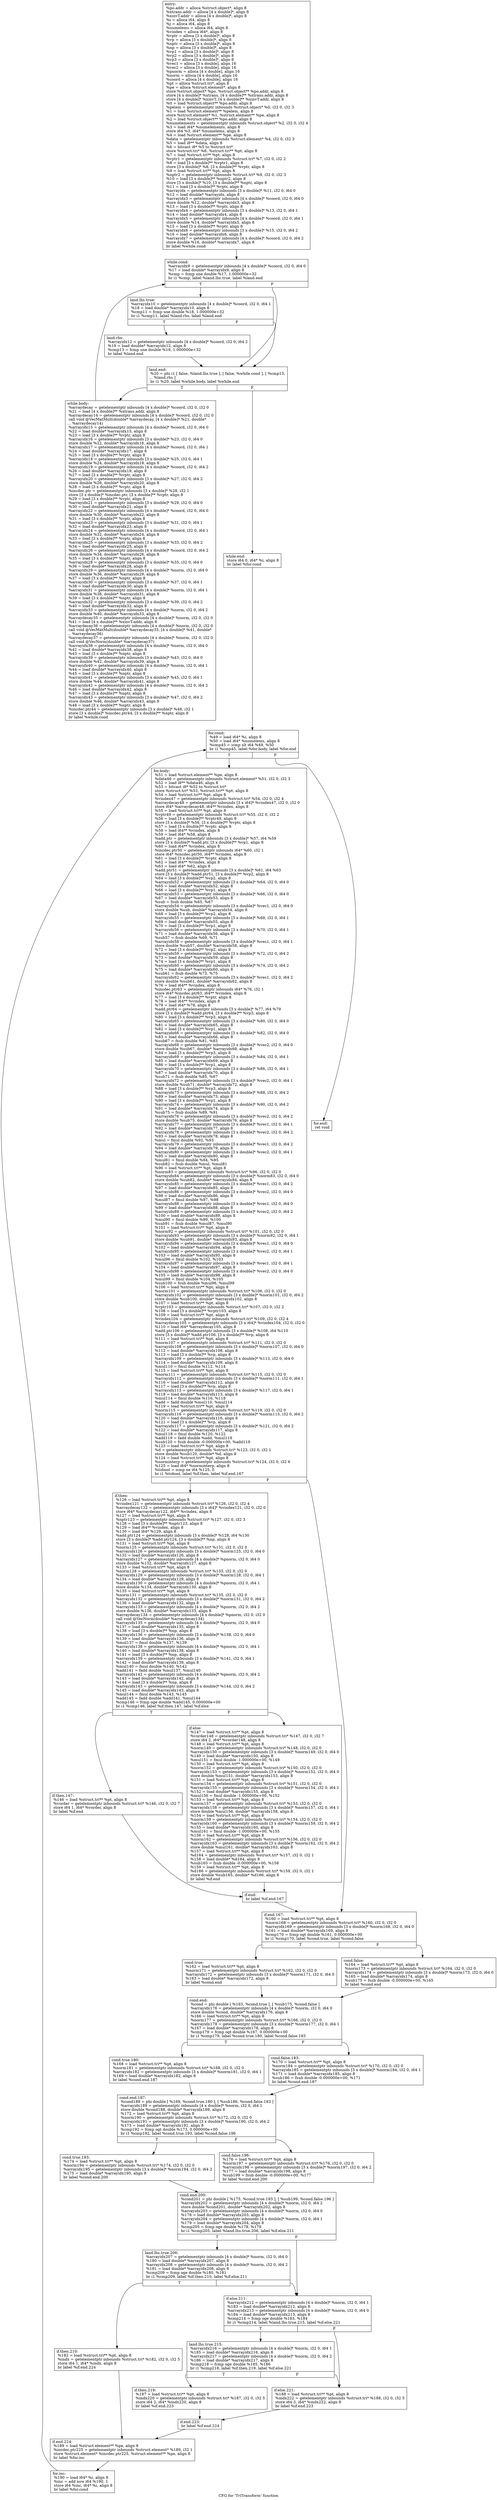 digraph "CFG for 'TriTransform' function" {
	label="CFG for 'TriTransform' function";

	Node0x60a6de0 [shape=record,label="{entry:\l  %po.addr = alloca %struct.object*, align 8\l  %xtrans.addr = alloca [4 x double]*, align 8\l  %xinvT.addr = alloca [4 x double]*, align 8\l  %i = alloca i64, align 8\l  %j = alloca i64, align 8\l  %numelems = alloca i64, align 8\l  %vindex = alloca i64*, align 8\l  %vptr = alloca [3 x double]*, align 8\l  %vp = alloca [3 x double]*, align 8\l  %nptr = alloca [3 x double]*, align 8\l  %np = alloca [3 x double]*, align 8\l  %vp1 = alloca [3 x double]*, align 8\l  %vp2 = alloca [3 x double]*, align 8\l  %vp3 = alloca [3 x double]*, align 8\l  %vec1 = alloca [3 x double], align 16\l  %vec2 = alloca [3 x double], align 16\l  %pnorm = alloca [4 x double], align 16\l  %norm = alloca [4 x double], align 16\l  %coord = alloca [4 x double], align 16\l  %pt = alloca %struct.tri*, align 8\l  %pe = alloca %struct.element*, align 8\l  store %struct.object* %po, %struct.object** %po.addr, align 8\l  store [4 x double]* %xtrans, [4 x double]** %xtrans.addr, align 8\l  store [4 x double]* %xinvT, [4 x double]** %xinvT.addr, align 8\l  %0 = load %struct.object** %po.addr, align 8\l  %pelem = getelementptr inbounds %struct.object* %0, i32 0, i32 3\l  %1 = load %struct.element** %pelem, align 8\l  store %struct.element* %1, %struct.element** %pe, align 8\l  %2 = load %struct.object** %po.addr, align 8\l  %numelements = getelementptr inbounds %struct.object* %2, i32 0, i32 4\l  %3 = load i64* %numelements, align 8\l  store i64 %3, i64* %numelems, align 8\l  %4 = load %struct.element** %pe, align 8\l  %data = getelementptr inbounds %struct.element* %4, i32 0, i32 3\l  %5 = load i8** %data, align 8\l  %6 = bitcast i8* %5 to %struct.tri*\l  store %struct.tri* %6, %struct.tri** %pt, align 8\l  %7 = load %struct.tri** %pt, align 8\l  %vptr1 = getelementptr inbounds %struct.tri* %7, i32 0, i32 2\l  %8 = load [3 x double]** %vptr1, align 8\l  store [3 x double]* %8, [3 x double]** %vptr, align 8\l  %9 = load %struct.tri** %pt, align 8\l  %nptr2 = getelementptr inbounds %struct.tri* %9, i32 0, i32 3\l  %10 = load [3 x double]** %nptr2, align 8\l  store [3 x double]* %10, [3 x double]** %nptr, align 8\l  %11 = load [3 x double]** %vptr, align 8\l  %arrayidx = getelementptr inbounds [3 x double]* %11, i32 0, i64 0\l  %12 = load double* %arrayidx, align 8\l  %arrayidx3 = getelementptr inbounds [4 x double]* %coord, i32 0, i64 0\l  store double %12, double* %arrayidx3, align 8\l  %13 = load [3 x double]** %vptr, align 8\l  %arrayidx4 = getelementptr inbounds [3 x double]* %13, i32 0, i64 1\l  %14 = load double* %arrayidx4, align 8\l  %arrayidx5 = getelementptr inbounds [4 x double]* %coord, i32 0, i64 1\l  store double %14, double* %arrayidx5, align 8\l  %15 = load [3 x double]** %vptr, align 8\l  %arrayidx6 = getelementptr inbounds [3 x double]* %15, i32 0, i64 2\l  %16 = load double* %arrayidx6, align 8\l  %arrayidx7 = getelementptr inbounds [4 x double]* %coord, i32 0, i64 2\l  store double %16, double* %arrayidx7, align 8\l  br label %while.cond\l}"];
	Node0x60a6de0 -> Node0x60c7720;
	Node0x60c7720 [shape=record,label="{while.cond:                                       \l  %arrayidx9 = getelementptr inbounds [4 x double]* %coord, i32 0, i64 0\l  %17 = load double* %arrayidx9, align 8\l  %cmp = fcmp une double %17, 1.000000e+32\l  br i1 %cmp, label %land.lhs.true, label %land.end\l|{<s0>T|<s1>F}}"];
	Node0x60c7720:s0 -> Node0x60c7770;
	Node0x60c7720:s1 -> Node0x60c7810;
	Node0x60c7770 [shape=record,label="{land.lhs.true:                                    \l  %arrayidx10 = getelementptr inbounds [4 x double]* %coord, i32 0, i64 1\l  %18 = load double* %arrayidx10, align 8\l  %cmp11 = fcmp une double %18, 1.000000e+32\l  br i1 %cmp11, label %land.rhs, label %land.end\l|{<s0>T|<s1>F}}"];
	Node0x60c7770:s0 -> Node0x60c77c0;
	Node0x60c7770:s1 -> Node0x60c7810;
	Node0x60c77c0 [shape=record,label="{land.rhs:                                         \l  %arrayidx12 = getelementptr inbounds [4 x double]* %coord, i32 0, i64 2\l  %19 = load double* %arrayidx12, align 8\l  %cmp13 = fcmp une double %19, 1.000000e+32\l  br label %land.end\l}"];
	Node0x60c77c0 -> Node0x60c7810;
	Node0x60c7810 [shape=record,label="{land.end:                                         \l  %20 = phi i1 [ false, %land.lhs.true ], [ false, %while.cond ], [ %cmp13,\l... %land.rhs ]\l  br i1 %20, label %while.body, label %while.end\l|{<s0>T|<s1>F}}"];
	Node0x60c7810:s0 -> Node0x60c7860;
	Node0x60c7810:s1 -> Node0x60c78b0;
	Node0x60c7860 [shape=record,label="{while.body:                                       \l  %arraydecay = getelementptr inbounds [4 x double]* %coord, i32 0, i32 0\l  %21 = load [4 x double]** %xtrans.addr, align 8\l  %arraydecay14 = getelementptr inbounds [4 x double]* %coord, i32 0, i32 0\l  call void @VecMatMult(double* %arraydecay, [4 x double]* %21, double*\l... %arraydecay14)\l  %arrayidx15 = getelementptr inbounds [4 x double]* %coord, i32 0, i64 0\l  %22 = load double* %arrayidx15, align 8\l  %23 = load [3 x double]** %vptr, align 8\l  %arrayidx16 = getelementptr inbounds [3 x double]* %23, i32 0, i64 0\l  store double %22, double* %arrayidx16, align 8\l  %arrayidx17 = getelementptr inbounds [4 x double]* %coord, i32 0, i64 1\l  %24 = load double* %arrayidx17, align 8\l  %25 = load [3 x double]** %vptr, align 8\l  %arrayidx18 = getelementptr inbounds [3 x double]* %25, i32 0, i64 1\l  store double %24, double* %arrayidx18, align 8\l  %arrayidx19 = getelementptr inbounds [4 x double]* %coord, i32 0, i64 2\l  %26 = load double* %arrayidx19, align 8\l  %27 = load [3 x double]** %vptr, align 8\l  %arrayidx20 = getelementptr inbounds [3 x double]* %27, i32 0, i64 2\l  store double %26, double* %arrayidx20, align 8\l  %28 = load [3 x double]** %vptr, align 8\l  %incdec.ptr = getelementptr inbounds [3 x double]* %28, i32 1\l  store [3 x double]* %incdec.ptr, [3 x double]** %vptr, align 8\l  %29 = load [3 x double]** %vptr, align 8\l  %arrayidx21 = getelementptr inbounds [3 x double]* %29, i32 0, i64 0\l  %30 = load double* %arrayidx21, align 8\l  %arrayidx22 = getelementptr inbounds [4 x double]* %coord, i32 0, i64 0\l  store double %30, double* %arrayidx22, align 8\l  %31 = load [3 x double]** %vptr, align 8\l  %arrayidx23 = getelementptr inbounds [3 x double]* %31, i32 0, i64 1\l  %32 = load double* %arrayidx23, align 8\l  %arrayidx24 = getelementptr inbounds [4 x double]* %coord, i32 0, i64 1\l  store double %32, double* %arrayidx24, align 8\l  %33 = load [3 x double]** %vptr, align 8\l  %arrayidx25 = getelementptr inbounds [3 x double]* %33, i32 0, i64 2\l  %34 = load double* %arrayidx25, align 8\l  %arrayidx26 = getelementptr inbounds [4 x double]* %coord, i32 0, i64 2\l  store double %34, double* %arrayidx26, align 8\l  %35 = load [3 x double]** %nptr, align 8\l  %arrayidx28 = getelementptr inbounds [3 x double]* %35, i32 0, i64 0\l  %36 = load double* %arrayidx28, align 8\l  %arrayidx29 = getelementptr inbounds [4 x double]* %norm, i32 0, i64 0\l  store double %36, double* %arrayidx29, align 8\l  %37 = load [3 x double]** %nptr, align 8\l  %arrayidx30 = getelementptr inbounds [3 x double]* %37, i32 0, i64 1\l  %38 = load double* %arrayidx30, align 8\l  %arrayidx31 = getelementptr inbounds [4 x double]* %norm, i32 0, i64 1\l  store double %38, double* %arrayidx31, align 8\l  %39 = load [3 x double]** %nptr, align 8\l  %arrayidx32 = getelementptr inbounds [3 x double]* %39, i32 0, i64 2\l  %40 = load double* %arrayidx32, align 8\l  %arrayidx33 = getelementptr inbounds [4 x double]* %norm, i32 0, i64 2\l  store double %40, double* %arrayidx33, align 8\l  %arraydecay35 = getelementptr inbounds [4 x double]* %norm, i32 0, i32 0\l  %41 = load [4 x double]** %xinvT.addr, align 8\l  %arraydecay36 = getelementptr inbounds [4 x double]* %norm, i32 0, i32 0\l  call void @VecMatMult(double* %arraydecay35, [4 x double]* %41, double*\l... %arraydecay36)\l  %arraydecay37 = getelementptr inbounds [4 x double]* %norm, i32 0, i32 0\l  call void @VecNorm(double* %arraydecay37)\l  %arrayidx38 = getelementptr inbounds [4 x double]* %norm, i32 0, i64 0\l  %42 = load double* %arrayidx38, align 8\l  %43 = load [3 x double]** %nptr, align 8\l  %arrayidx39 = getelementptr inbounds [3 x double]* %43, i32 0, i64 0\l  store double %42, double* %arrayidx39, align 8\l  %arrayidx40 = getelementptr inbounds [4 x double]* %norm, i32 0, i64 1\l  %44 = load double* %arrayidx40, align 8\l  %45 = load [3 x double]** %nptr, align 8\l  %arrayidx41 = getelementptr inbounds [3 x double]* %45, i32 0, i64 1\l  store double %44, double* %arrayidx41, align 8\l  %arrayidx42 = getelementptr inbounds [4 x double]* %norm, i32 0, i64 2\l  %46 = load double* %arrayidx42, align 8\l  %47 = load [3 x double]** %nptr, align 8\l  %arrayidx43 = getelementptr inbounds [3 x double]* %47, i32 0, i64 2\l  store double %46, double* %arrayidx43, align 8\l  %48 = load [3 x double]** %nptr, align 8\l  %incdec.ptr44 = getelementptr inbounds [3 x double]* %48, i32 1\l  store [3 x double]* %incdec.ptr44, [3 x double]** %nptr, align 8\l  br label %while.cond\l}"];
	Node0x60c7860 -> Node0x60c7720;
	Node0x60c78b0 [shape=record,label="{while.end:                                        \l  store i64 0, i64* %i, align 8\l  br label %for.cond\l}"];
	Node0x60c78b0 -> Node0x60c7900;
	Node0x60c7900 [shape=record,label="{for.cond:                                         \l  %49 = load i64* %i, align 8\l  %50 = load i64* %numelems, align 8\l  %cmp45 = icmp slt i64 %49, %50\l  br i1 %cmp45, label %for.body, label %for.end\l|{<s0>T|<s1>F}}"];
	Node0x60c7900:s0 -> Node0x60c7950;
	Node0x60c7900:s1 -> Node0x60c80d0;
	Node0x60c7950 [shape=record,label="{for.body:                                         \l  %51 = load %struct.element** %pe, align 8\l  %data46 = getelementptr inbounds %struct.element* %51, i32 0, i32 3\l  %52 = load i8** %data46, align 8\l  %53 = bitcast i8* %52 to %struct.tri*\l  store %struct.tri* %53, %struct.tri** %pt, align 8\l  %54 = load %struct.tri** %pt, align 8\l  %vindex47 = getelementptr inbounds %struct.tri* %54, i32 0, i32 4\l  %arraydecay48 = getelementptr inbounds [3 x i64]* %vindex47, i32 0, i32 0\l  store i64* %arraydecay48, i64** %vindex, align 8\l  %55 = load %struct.tri** %pt, align 8\l  %vptr49 = getelementptr inbounds %struct.tri* %55, i32 0, i32 2\l  %56 = load [3 x double]** %vptr49, align 8\l  store [3 x double]* %56, [3 x double]** %vptr, align 8\l  %57 = load [3 x double]** %vptr, align 8\l  %58 = load i64** %vindex, align 8\l  %59 = load i64* %58, align 8\l  %add.ptr = getelementptr inbounds [3 x double]* %57, i64 %59\l  store [3 x double]* %add.ptr, [3 x double]** %vp1, align 8\l  %60 = load i64** %vindex, align 8\l  %incdec.ptr50 = getelementptr inbounds i64* %60, i32 1\l  store i64* %incdec.ptr50, i64** %vindex, align 8\l  %61 = load [3 x double]** %vptr, align 8\l  %62 = load i64** %vindex, align 8\l  %63 = load i64* %62, align 8\l  %add.ptr51 = getelementptr inbounds [3 x double]* %61, i64 %63\l  store [3 x double]* %add.ptr51, [3 x double]** %vp2, align 8\l  %64 = load [3 x double]** %vp2, align 8\l  %arrayidx52 = getelementptr inbounds [3 x double]* %64, i32 0, i64 0\l  %65 = load double* %arrayidx52, align 8\l  %66 = load [3 x double]** %vp1, align 8\l  %arrayidx53 = getelementptr inbounds [3 x double]* %66, i32 0, i64 0\l  %67 = load double* %arrayidx53, align 8\l  %sub = fsub double %65, %67\l  %arrayidx54 = getelementptr inbounds [3 x double]* %vec1, i32 0, i64 0\l  store double %sub, double* %arrayidx54, align 8\l  %68 = load [3 x double]** %vp2, align 8\l  %arrayidx55 = getelementptr inbounds [3 x double]* %68, i32 0, i64 1\l  %69 = load double* %arrayidx55, align 8\l  %70 = load [3 x double]** %vp1, align 8\l  %arrayidx56 = getelementptr inbounds [3 x double]* %70, i32 0, i64 1\l  %71 = load double* %arrayidx56, align 8\l  %sub57 = fsub double %69, %71\l  %arrayidx58 = getelementptr inbounds [3 x double]* %vec1, i32 0, i64 1\l  store double %sub57, double* %arrayidx58, align 8\l  %72 = load [3 x double]** %vp2, align 8\l  %arrayidx59 = getelementptr inbounds [3 x double]* %72, i32 0, i64 2\l  %73 = load double* %arrayidx59, align 8\l  %74 = load [3 x double]** %vp1, align 8\l  %arrayidx60 = getelementptr inbounds [3 x double]* %74, i32 0, i64 2\l  %75 = load double* %arrayidx60, align 8\l  %sub61 = fsub double %73, %75\l  %arrayidx62 = getelementptr inbounds [3 x double]* %vec1, i32 0, i64 2\l  store double %sub61, double* %arrayidx62, align 8\l  %76 = load i64** %vindex, align 8\l  %incdec.ptr63 = getelementptr inbounds i64* %76, i32 1\l  store i64* %incdec.ptr63, i64** %vindex, align 8\l  %77 = load [3 x double]** %vptr, align 8\l  %78 = load i64** %vindex, align 8\l  %79 = load i64* %78, align 8\l  %add.ptr64 = getelementptr inbounds [3 x double]* %77, i64 %79\l  store [3 x double]* %add.ptr64, [3 x double]** %vp3, align 8\l  %80 = load [3 x double]** %vp3, align 8\l  %arrayidx65 = getelementptr inbounds [3 x double]* %80, i32 0, i64 0\l  %81 = load double* %arrayidx65, align 8\l  %82 = load [3 x double]** %vp1, align 8\l  %arrayidx66 = getelementptr inbounds [3 x double]* %82, i32 0, i64 0\l  %83 = load double* %arrayidx66, align 8\l  %sub67 = fsub double %81, %83\l  %arrayidx68 = getelementptr inbounds [3 x double]* %vec2, i32 0, i64 0\l  store double %sub67, double* %arrayidx68, align 8\l  %84 = load [3 x double]** %vp3, align 8\l  %arrayidx69 = getelementptr inbounds [3 x double]* %84, i32 0, i64 1\l  %85 = load double* %arrayidx69, align 8\l  %86 = load [3 x double]** %vp1, align 8\l  %arrayidx70 = getelementptr inbounds [3 x double]* %86, i32 0, i64 1\l  %87 = load double* %arrayidx70, align 8\l  %sub71 = fsub double %85, %87\l  %arrayidx72 = getelementptr inbounds [3 x double]* %vec2, i32 0, i64 1\l  store double %sub71, double* %arrayidx72, align 8\l  %88 = load [3 x double]** %vp3, align 8\l  %arrayidx73 = getelementptr inbounds [3 x double]* %88, i32 0, i64 2\l  %89 = load double* %arrayidx73, align 8\l  %90 = load [3 x double]** %vp1, align 8\l  %arrayidx74 = getelementptr inbounds [3 x double]* %90, i32 0, i64 2\l  %91 = load double* %arrayidx74, align 8\l  %sub75 = fsub double %89, %91\l  %arrayidx76 = getelementptr inbounds [3 x double]* %vec2, i32 0, i64 2\l  store double %sub75, double* %arrayidx76, align 8\l  %arrayidx77 = getelementptr inbounds [3 x double]* %vec1, i32 0, i64 1\l  %92 = load double* %arrayidx77, align 8\l  %arrayidx78 = getelementptr inbounds [3 x double]* %vec2, i32 0, i64 2\l  %93 = load double* %arrayidx78, align 8\l  %mul = fmul double %92, %93\l  %arrayidx79 = getelementptr inbounds [3 x double]* %vec1, i32 0, i64 2\l  %94 = load double* %arrayidx79, align 8\l  %arrayidx80 = getelementptr inbounds [3 x double]* %vec2, i32 0, i64 1\l  %95 = load double* %arrayidx80, align 8\l  %mul81 = fmul double %94, %95\l  %sub82 = fsub double %mul, %mul81\l  %96 = load %struct.tri** %pt, align 8\l  %norm83 = getelementptr inbounds %struct.tri* %96, i32 0, i32 0\l  %arrayidx84 = getelementptr inbounds [3 x double]* %norm83, i32 0, i64 0\l  store double %sub82, double* %arrayidx84, align 8\l  %arrayidx85 = getelementptr inbounds [3 x double]* %vec1, i32 0, i64 2\l  %97 = load double* %arrayidx85, align 8\l  %arrayidx86 = getelementptr inbounds [3 x double]* %vec2, i32 0, i64 0\l  %98 = load double* %arrayidx86, align 8\l  %mul87 = fmul double %97, %98\l  %arrayidx88 = getelementptr inbounds [3 x double]* %vec1, i32 0, i64 0\l  %99 = load double* %arrayidx88, align 8\l  %arrayidx89 = getelementptr inbounds [3 x double]* %vec2, i32 0, i64 2\l  %100 = load double* %arrayidx89, align 8\l  %mul90 = fmul double %99, %100\l  %sub91 = fsub double %mul87, %mul90\l  %101 = load %struct.tri** %pt, align 8\l  %norm92 = getelementptr inbounds %struct.tri* %101, i32 0, i32 0\l  %arrayidx93 = getelementptr inbounds [3 x double]* %norm92, i32 0, i64 1\l  store double %sub91, double* %arrayidx93, align 8\l  %arrayidx94 = getelementptr inbounds [3 x double]* %vec1, i32 0, i64 0\l  %102 = load double* %arrayidx94, align 8\l  %arrayidx95 = getelementptr inbounds [3 x double]* %vec2, i32 0, i64 1\l  %103 = load double* %arrayidx95, align 8\l  %mul96 = fmul double %102, %103\l  %arrayidx97 = getelementptr inbounds [3 x double]* %vec1, i32 0, i64 1\l  %104 = load double* %arrayidx97, align 8\l  %arrayidx98 = getelementptr inbounds [3 x double]* %vec2, i32 0, i64 0\l  %105 = load double* %arrayidx98, align 8\l  %mul99 = fmul double %104, %105\l  %sub100 = fsub double %mul96, %mul99\l  %106 = load %struct.tri** %pt, align 8\l  %norm101 = getelementptr inbounds %struct.tri* %106, i32 0, i32 0\l  %arrayidx102 = getelementptr inbounds [3 x double]* %norm101, i32 0, i64 2\l  store double %sub100, double* %arrayidx102, align 8\l  %107 = load %struct.tri** %pt, align 8\l  %vptr103 = getelementptr inbounds %struct.tri* %107, i32 0, i32 2\l  %108 = load [3 x double]** %vptr103, align 8\l  %109 = load %struct.tri** %pt, align 8\l  %vindex104 = getelementptr inbounds %struct.tri* %109, i32 0, i32 4\l  %arraydecay105 = getelementptr inbounds [3 x i64]* %vindex104, i32 0, i32 0\l  %110 = load i64* %arraydecay105, align 8\l  %add.ptr106 = getelementptr inbounds [3 x double]* %108, i64 %110\l  store [3 x double]* %add.ptr106, [3 x double]** %vp, align 8\l  %111 = load %struct.tri** %pt, align 8\l  %norm107 = getelementptr inbounds %struct.tri* %111, i32 0, i32 0\l  %arrayidx108 = getelementptr inbounds [3 x double]* %norm107, i32 0, i64 0\l  %112 = load double* %arrayidx108, align 8\l  %113 = load [3 x double]** %vp, align 8\l  %arrayidx109 = getelementptr inbounds [3 x double]* %113, i32 0, i64 0\l  %114 = load double* %arrayidx109, align 8\l  %mul110 = fmul double %112, %114\l  %115 = load %struct.tri** %pt, align 8\l  %norm111 = getelementptr inbounds %struct.tri* %115, i32 0, i32 0\l  %arrayidx112 = getelementptr inbounds [3 x double]* %norm111, i32 0, i64 1\l  %116 = load double* %arrayidx112, align 8\l  %117 = load [3 x double]** %vp, align 8\l  %arrayidx113 = getelementptr inbounds [3 x double]* %117, i32 0, i64 1\l  %118 = load double* %arrayidx113, align 8\l  %mul114 = fmul double %116, %118\l  %add = fadd double %mul110, %mul114\l  %119 = load %struct.tri** %pt, align 8\l  %norm115 = getelementptr inbounds %struct.tri* %119, i32 0, i32 0\l  %arrayidx116 = getelementptr inbounds [3 x double]* %norm115, i32 0, i64 2\l  %120 = load double* %arrayidx116, align 8\l  %121 = load [3 x double]** %vp, align 8\l  %arrayidx117 = getelementptr inbounds [3 x double]* %121, i32 0, i64 2\l  %122 = load double* %arrayidx117, align 8\l  %mul118 = fmul double %120, %122\l  %add119 = fadd double %add, %mul118\l  %sub120 = fsub double -0.000000e+00, %add119\l  %123 = load %struct.tri** %pt, align 8\l  %d = getelementptr inbounds %struct.tri* %123, i32 0, i32 1\l  store double %sub120, double* %d, align 8\l  %124 = load %struct.tri** %pt, align 8\l  %norminterp = getelementptr inbounds %struct.tri* %124, i32 0, i32 6\l  %125 = load i64* %norminterp, align 8\l  %tobool = icmp ne i64 %125, 0\l  br i1 %tobool, label %if.then, label %if.end.167\l|{<s0>T|<s1>F}}"];
	Node0x60c7950:s0 -> Node0x60c79a0;
	Node0x60c7950:s1 -> Node0x60c7ae0;
	Node0x60c79a0 [shape=record,label="{if.then:                                          \l  %126 = load %struct.tri** %pt, align 8\l  %vindex121 = getelementptr inbounds %struct.tri* %126, i32 0, i32 4\l  %arraydecay122 = getelementptr inbounds [3 x i64]* %vindex121, i32 0, i32 0\l  store i64* %arraydecay122, i64** %vindex, align 8\l  %127 = load %struct.tri** %pt, align 8\l  %nptr123 = getelementptr inbounds %struct.tri* %127, i32 0, i32 3\l  %128 = load [3 x double]** %nptr123, align 8\l  %129 = load i64** %vindex, align 8\l  %130 = load i64* %129, align 8\l  %add.ptr124 = getelementptr inbounds [3 x double]* %128, i64 %130\l  store [3 x double]* %add.ptr124, [3 x double]** %np, align 8\l  %131 = load %struct.tri** %pt, align 8\l  %norm125 = getelementptr inbounds %struct.tri* %131, i32 0, i32 0\l  %arrayidx126 = getelementptr inbounds [3 x double]* %norm125, i32 0, i64 0\l  %132 = load double* %arrayidx126, align 8\l  %arrayidx127 = getelementptr inbounds [4 x double]* %pnorm, i32 0, i64 0\l  store double %132, double* %arrayidx127, align 8\l  %133 = load %struct.tri** %pt, align 8\l  %norm128 = getelementptr inbounds %struct.tri* %133, i32 0, i32 0\l  %arrayidx129 = getelementptr inbounds [3 x double]* %norm128, i32 0, i64 1\l  %134 = load double* %arrayidx129, align 8\l  %arrayidx130 = getelementptr inbounds [4 x double]* %pnorm, i32 0, i64 1\l  store double %134, double* %arrayidx130, align 8\l  %135 = load %struct.tri** %pt, align 8\l  %norm131 = getelementptr inbounds %struct.tri* %135, i32 0, i32 0\l  %arrayidx132 = getelementptr inbounds [3 x double]* %norm131, i32 0, i64 2\l  %136 = load double* %arrayidx132, align 8\l  %arrayidx133 = getelementptr inbounds [4 x double]* %pnorm, i32 0, i64 2\l  store double %136, double* %arrayidx133, align 8\l  %arraydecay134 = getelementptr inbounds [4 x double]* %pnorm, i32 0, i32 0\l  call void @VecNorm(double* %arraydecay134)\l  %arrayidx135 = getelementptr inbounds [4 x double]* %pnorm, i32 0, i64 0\l  %137 = load double* %arrayidx135, align 8\l  %138 = load [3 x double]** %np, align 8\l  %arrayidx136 = getelementptr inbounds [3 x double]* %138, i32 0, i64 0\l  %139 = load double* %arrayidx136, align 8\l  %mul137 = fmul double %137, %139\l  %arrayidx138 = getelementptr inbounds [4 x double]* %pnorm, i32 0, i64 1\l  %140 = load double* %arrayidx138, align 8\l  %141 = load [3 x double]** %np, align 8\l  %arrayidx139 = getelementptr inbounds [3 x double]* %141, i32 0, i64 1\l  %142 = load double* %arrayidx139, align 8\l  %mul140 = fmul double %140, %142\l  %add141 = fadd double %mul137, %mul140\l  %arrayidx142 = getelementptr inbounds [4 x double]* %pnorm, i32 0, i64 2\l  %143 = load double* %arrayidx142, align 8\l  %144 = load [3 x double]** %np, align 8\l  %arrayidx143 = getelementptr inbounds [3 x double]* %144, i32 0, i64 2\l  %145 = load double* %arrayidx143, align 8\l  %mul144 = fmul double %143, %145\l  %add145 = fadd double %add141, %mul144\l  %cmp146 = fcmp oge double %add145, 0.000000e+00\l  br i1 %cmp146, label %if.then.147, label %if.else\l|{<s0>T|<s1>F}}"];
	Node0x60c79a0:s0 -> Node0x60c79f0;
	Node0x60c79a0:s1 -> Node0x60c7a40;
	Node0x60c79f0 [shape=record,label="{if.then.147:                                      \l  %146 = load %struct.tri** %pt, align 8\l  %vorder = getelementptr inbounds %struct.tri* %146, i32 0, i32 7\l  store i64 1, i64* %vorder, align 8\l  br label %if.end\l}"];
	Node0x60c79f0 -> Node0x60c7a90;
	Node0x60c7a40 [shape=record,label="{if.else:                                          \l  %147 = load %struct.tri** %pt, align 8\l  %vorder148 = getelementptr inbounds %struct.tri* %147, i32 0, i32 7\l  store i64 2, i64* %vorder148, align 8\l  %148 = load %struct.tri** %pt, align 8\l  %norm149 = getelementptr inbounds %struct.tri* %148, i32 0, i32 0\l  %arrayidx150 = getelementptr inbounds [3 x double]* %norm149, i32 0, i64 0\l  %149 = load double* %arrayidx150, align 8\l  %mul151 = fmul double -1.000000e+00, %149\l  %150 = load %struct.tri** %pt, align 8\l  %norm152 = getelementptr inbounds %struct.tri* %150, i32 0, i32 0\l  %arrayidx153 = getelementptr inbounds [3 x double]* %norm152, i32 0, i64 0\l  store double %mul151, double* %arrayidx153, align 8\l  %151 = load %struct.tri** %pt, align 8\l  %norm154 = getelementptr inbounds %struct.tri* %151, i32 0, i32 0\l  %arrayidx155 = getelementptr inbounds [3 x double]* %norm154, i32 0, i64 1\l  %152 = load double* %arrayidx155, align 8\l  %mul156 = fmul double -1.000000e+00, %152\l  %153 = load %struct.tri** %pt, align 8\l  %norm157 = getelementptr inbounds %struct.tri* %153, i32 0, i32 0\l  %arrayidx158 = getelementptr inbounds [3 x double]* %norm157, i32 0, i64 1\l  store double %mul156, double* %arrayidx158, align 8\l  %154 = load %struct.tri** %pt, align 8\l  %norm159 = getelementptr inbounds %struct.tri* %154, i32 0, i32 0\l  %arrayidx160 = getelementptr inbounds [3 x double]* %norm159, i32 0, i64 2\l  %155 = load double* %arrayidx160, align 8\l  %mul161 = fmul double -1.000000e+00, %155\l  %156 = load %struct.tri** %pt, align 8\l  %norm162 = getelementptr inbounds %struct.tri* %156, i32 0, i32 0\l  %arrayidx163 = getelementptr inbounds [3 x double]* %norm162, i32 0, i64 2\l  store double %mul161, double* %arrayidx163, align 8\l  %157 = load %struct.tri** %pt, align 8\l  %d164 = getelementptr inbounds %struct.tri* %157, i32 0, i32 1\l  %158 = load double* %d164, align 8\l  %sub165 = fsub double -0.000000e+00, %158\l  %159 = load %struct.tri** %pt, align 8\l  %d166 = getelementptr inbounds %struct.tri* %159, i32 0, i32 1\l  store double %sub165, double* %d166, align 8\l  br label %if.end\l}"];
	Node0x60c7a40 -> Node0x60c7a90;
	Node0x60c7a90 [shape=record,label="{if.end:                                           \l  br label %if.end.167\l}"];
	Node0x60c7a90 -> Node0x60c7ae0;
	Node0x60c7ae0 [shape=record,label="{if.end.167:                                       \l  %160 = load %struct.tri** %pt, align 8\l  %norm168 = getelementptr inbounds %struct.tri* %160, i32 0, i32 0\l  %arrayidx169 = getelementptr inbounds [3 x double]* %norm168, i32 0, i64 0\l  %161 = load double* %arrayidx169, align 8\l  %cmp170 = fcmp ogt double %161, 0.000000e+00\l  br i1 %cmp170, label %cond.true, label %cond.false\l|{<s0>T|<s1>F}}"];
	Node0x60c7ae0:s0 -> Node0x60c7b30;
	Node0x60c7ae0:s1 -> Node0x60c7b80;
	Node0x60c7b30 [shape=record,label="{cond.true:                                        \l  %162 = load %struct.tri** %pt, align 8\l  %norm171 = getelementptr inbounds %struct.tri* %162, i32 0, i32 0\l  %arrayidx172 = getelementptr inbounds [3 x double]* %norm171, i32 0, i64 0\l  %163 = load double* %arrayidx172, align 8\l  br label %cond.end\l}"];
	Node0x60c7b30 -> Node0x60c7bd0;
	Node0x60c7b80 [shape=record,label="{cond.false:                                       \l  %164 = load %struct.tri** %pt, align 8\l  %norm173 = getelementptr inbounds %struct.tri* %164, i32 0, i32 0\l  %arrayidx174 = getelementptr inbounds [3 x double]* %norm173, i32 0, i64 0\l  %165 = load double* %arrayidx174, align 8\l  %sub175 = fsub double -0.000000e+00, %165\l  br label %cond.end\l}"];
	Node0x60c7b80 -> Node0x60c7bd0;
	Node0x60c7bd0 [shape=record,label="{cond.end:                                         \l  %cond = phi double [ %163, %cond.true ], [ %sub175, %cond.false ]\l  %arrayidx176 = getelementptr inbounds [4 x double]* %norm, i32 0, i64 0\l  store double %cond, double* %arrayidx176, align 8\l  %166 = load %struct.tri** %pt, align 8\l  %norm177 = getelementptr inbounds %struct.tri* %166, i32 0, i32 0\l  %arrayidx178 = getelementptr inbounds [3 x double]* %norm177, i32 0, i64 1\l  %167 = load double* %arrayidx178, align 8\l  %cmp179 = fcmp ogt double %167, 0.000000e+00\l  br i1 %cmp179, label %cond.true.180, label %cond.false.183\l|{<s0>T|<s1>F}}"];
	Node0x60c7bd0:s0 -> Node0x60c7c20;
	Node0x60c7bd0:s1 -> Node0x60c7c70;
	Node0x60c7c20 [shape=record,label="{cond.true.180:                                    \l  %168 = load %struct.tri** %pt, align 8\l  %norm181 = getelementptr inbounds %struct.tri* %168, i32 0, i32 0\l  %arrayidx182 = getelementptr inbounds [3 x double]* %norm181, i32 0, i64 1\l  %169 = load double* %arrayidx182, align 8\l  br label %cond.end.187\l}"];
	Node0x60c7c20 -> Node0x60c7cc0;
	Node0x60c7c70 [shape=record,label="{cond.false.183:                                   \l  %170 = load %struct.tri** %pt, align 8\l  %norm184 = getelementptr inbounds %struct.tri* %170, i32 0, i32 0\l  %arrayidx185 = getelementptr inbounds [3 x double]* %norm184, i32 0, i64 1\l  %171 = load double* %arrayidx185, align 8\l  %sub186 = fsub double -0.000000e+00, %171\l  br label %cond.end.187\l}"];
	Node0x60c7c70 -> Node0x60c7cc0;
	Node0x60c7cc0 [shape=record,label="{cond.end.187:                                     \l  %cond188 = phi double [ %169, %cond.true.180 ], [ %sub186, %cond.false.183 ]\l  %arrayidx189 = getelementptr inbounds [4 x double]* %norm, i32 0, i64 1\l  store double %cond188, double* %arrayidx189, align 8\l  %172 = load %struct.tri** %pt, align 8\l  %norm190 = getelementptr inbounds %struct.tri* %172, i32 0, i32 0\l  %arrayidx191 = getelementptr inbounds [3 x double]* %norm190, i32 0, i64 2\l  %173 = load double* %arrayidx191, align 8\l  %cmp192 = fcmp ogt double %173, 0.000000e+00\l  br i1 %cmp192, label %cond.true.193, label %cond.false.196\l|{<s0>T|<s1>F}}"];
	Node0x60c7cc0:s0 -> Node0x60c7d10;
	Node0x60c7cc0:s1 -> Node0x60c7d60;
	Node0x60c7d10 [shape=record,label="{cond.true.193:                                    \l  %174 = load %struct.tri** %pt, align 8\l  %norm194 = getelementptr inbounds %struct.tri* %174, i32 0, i32 0\l  %arrayidx195 = getelementptr inbounds [3 x double]* %norm194, i32 0, i64 2\l  %175 = load double* %arrayidx195, align 8\l  br label %cond.end.200\l}"];
	Node0x60c7d10 -> Node0x60c7db0;
	Node0x60c7d60 [shape=record,label="{cond.false.196:                                   \l  %176 = load %struct.tri** %pt, align 8\l  %norm197 = getelementptr inbounds %struct.tri* %176, i32 0, i32 0\l  %arrayidx198 = getelementptr inbounds [3 x double]* %norm197, i32 0, i64 2\l  %177 = load double* %arrayidx198, align 8\l  %sub199 = fsub double -0.000000e+00, %177\l  br label %cond.end.200\l}"];
	Node0x60c7d60 -> Node0x60c7db0;
	Node0x60c7db0 [shape=record,label="{cond.end.200:                                     \l  %cond201 = phi double [ %175, %cond.true.193 ], [ %sub199, %cond.false.196 ]\l  %arrayidx202 = getelementptr inbounds [4 x double]* %norm, i32 0, i64 2\l  store double %cond201, double* %arrayidx202, align 8\l  %arrayidx203 = getelementptr inbounds [4 x double]* %norm, i32 0, i64 0\l  %178 = load double* %arrayidx203, align 8\l  %arrayidx204 = getelementptr inbounds [4 x double]* %norm, i32 0, i64 1\l  %179 = load double* %arrayidx204, align 8\l  %cmp205 = fcmp oge double %178, %179\l  br i1 %cmp205, label %land.lhs.true.206, label %if.else.211\l|{<s0>T|<s1>F}}"];
	Node0x60c7db0:s0 -> Node0x60c7e00;
	Node0x60c7db0:s1 -> Node0x60c7ea0;
	Node0x60c7e00 [shape=record,label="{land.lhs.true.206:                                \l  %arrayidx207 = getelementptr inbounds [4 x double]* %norm, i32 0, i64 0\l  %180 = load double* %arrayidx207, align 8\l  %arrayidx208 = getelementptr inbounds [4 x double]* %norm, i32 0, i64 2\l  %181 = load double* %arrayidx208, align 8\l  %cmp209 = fcmp oge double %180, %181\l  br i1 %cmp209, label %if.then.210, label %if.else.211\l|{<s0>T|<s1>F}}"];
	Node0x60c7e00:s0 -> Node0x60c7e50;
	Node0x60c7e00:s1 -> Node0x60c7ea0;
	Node0x60c7e50 [shape=record,label="{if.then.210:                                      \l  %182 = load %struct.tri** %pt, align 8\l  %indx = getelementptr inbounds %struct.tri* %182, i32 0, i32 5\l  store i64 1, i64* %indx, align 8\l  br label %if.end.224\l}"];
	Node0x60c7e50 -> Node0x60c8030;
	Node0x60c7ea0 [shape=record,label="{if.else.211:                                      \l  %arrayidx212 = getelementptr inbounds [4 x double]* %norm, i32 0, i64 1\l  %183 = load double* %arrayidx212, align 8\l  %arrayidx213 = getelementptr inbounds [4 x double]* %norm, i32 0, i64 0\l  %184 = load double* %arrayidx213, align 8\l  %cmp214 = fcmp oge double %183, %184\l  br i1 %cmp214, label %land.lhs.true.215, label %if.else.221\l|{<s0>T|<s1>F}}"];
	Node0x60c7ea0:s0 -> Node0x60c7ef0;
	Node0x60c7ea0:s1 -> Node0x60c7f90;
	Node0x60c7ef0 [shape=record,label="{land.lhs.true.215:                                \l  %arrayidx216 = getelementptr inbounds [4 x double]* %norm, i32 0, i64 1\l  %185 = load double* %arrayidx216, align 8\l  %arrayidx217 = getelementptr inbounds [4 x double]* %norm, i32 0, i64 2\l  %186 = load double* %arrayidx217, align 8\l  %cmp218 = fcmp oge double %185, %186\l  br i1 %cmp218, label %if.then.219, label %if.else.221\l|{<s0>T|<s1>F}}"];
	Node0x60c7ef0:s0 -> Node0x60c7f40;
	Node0x60c7ef0:s1 -> Node0x60c7f90;
	Node0x60c7f40 [shape=record,label="{if.then.219:                                      \l  %187 = load %struct.tri** %pt, align 8\l  %indx220 = getelementptr inbounds %struct.tri* %187, i32 0, i32 5\l  store i64 2, i64* %indx220, align 8\l  br label %if.end.223\l}"];
	Node0x60c7f40 -> Node0x60c7fe0;
	Node0x60c7f90 [shape=record,label="{if.else.221:                                      \l  %188 = load %struct.tri** %pt, align 8\l  %indx222 = getelementptr inbounds %struct.tri* %188, i32 0, i32 5\l  store i64 3, i64* %indx222, align 8\l  br label %if.end.223\l}"];
	Node0x60c7f90 -> Node0x60c7fe0;
	Node0x60c7fe0 [shape=record,label="{if.end.223:                                       \l  br label %if.end.224\l}"];
	Node0x60c7fe0 -> Node0x60c8030;
	Node0x60c8030 [shape=record,label="{if.end.224:                                       \l  %189 = load %struct.element** %pe, align 8\l  %incdec.ptr225 = getelementptr inbounds %struct.element* %189, i32 1\l  store %struct.element* %incdec.ptr225, %struct.element** %pe, align 8\l  br label %for.inc\l}"];
	Node0x60c8030 -> Node0x60c8080;
	Node0x60c8080 [shape=record,label="{for.inc:                                          \l  %190 = load i64* %i, align 8\l  %inc = add nsw i64 %190, 1\l  store i64 %inc, i64* %i, align 8\l  br label %for.cond\l}"];
	Node0x60c8080 -> Node0x60c7900;
	Node0x60c80d0 [shape=record,label="{for.end:                                          \l  ret void\l}"];
}
